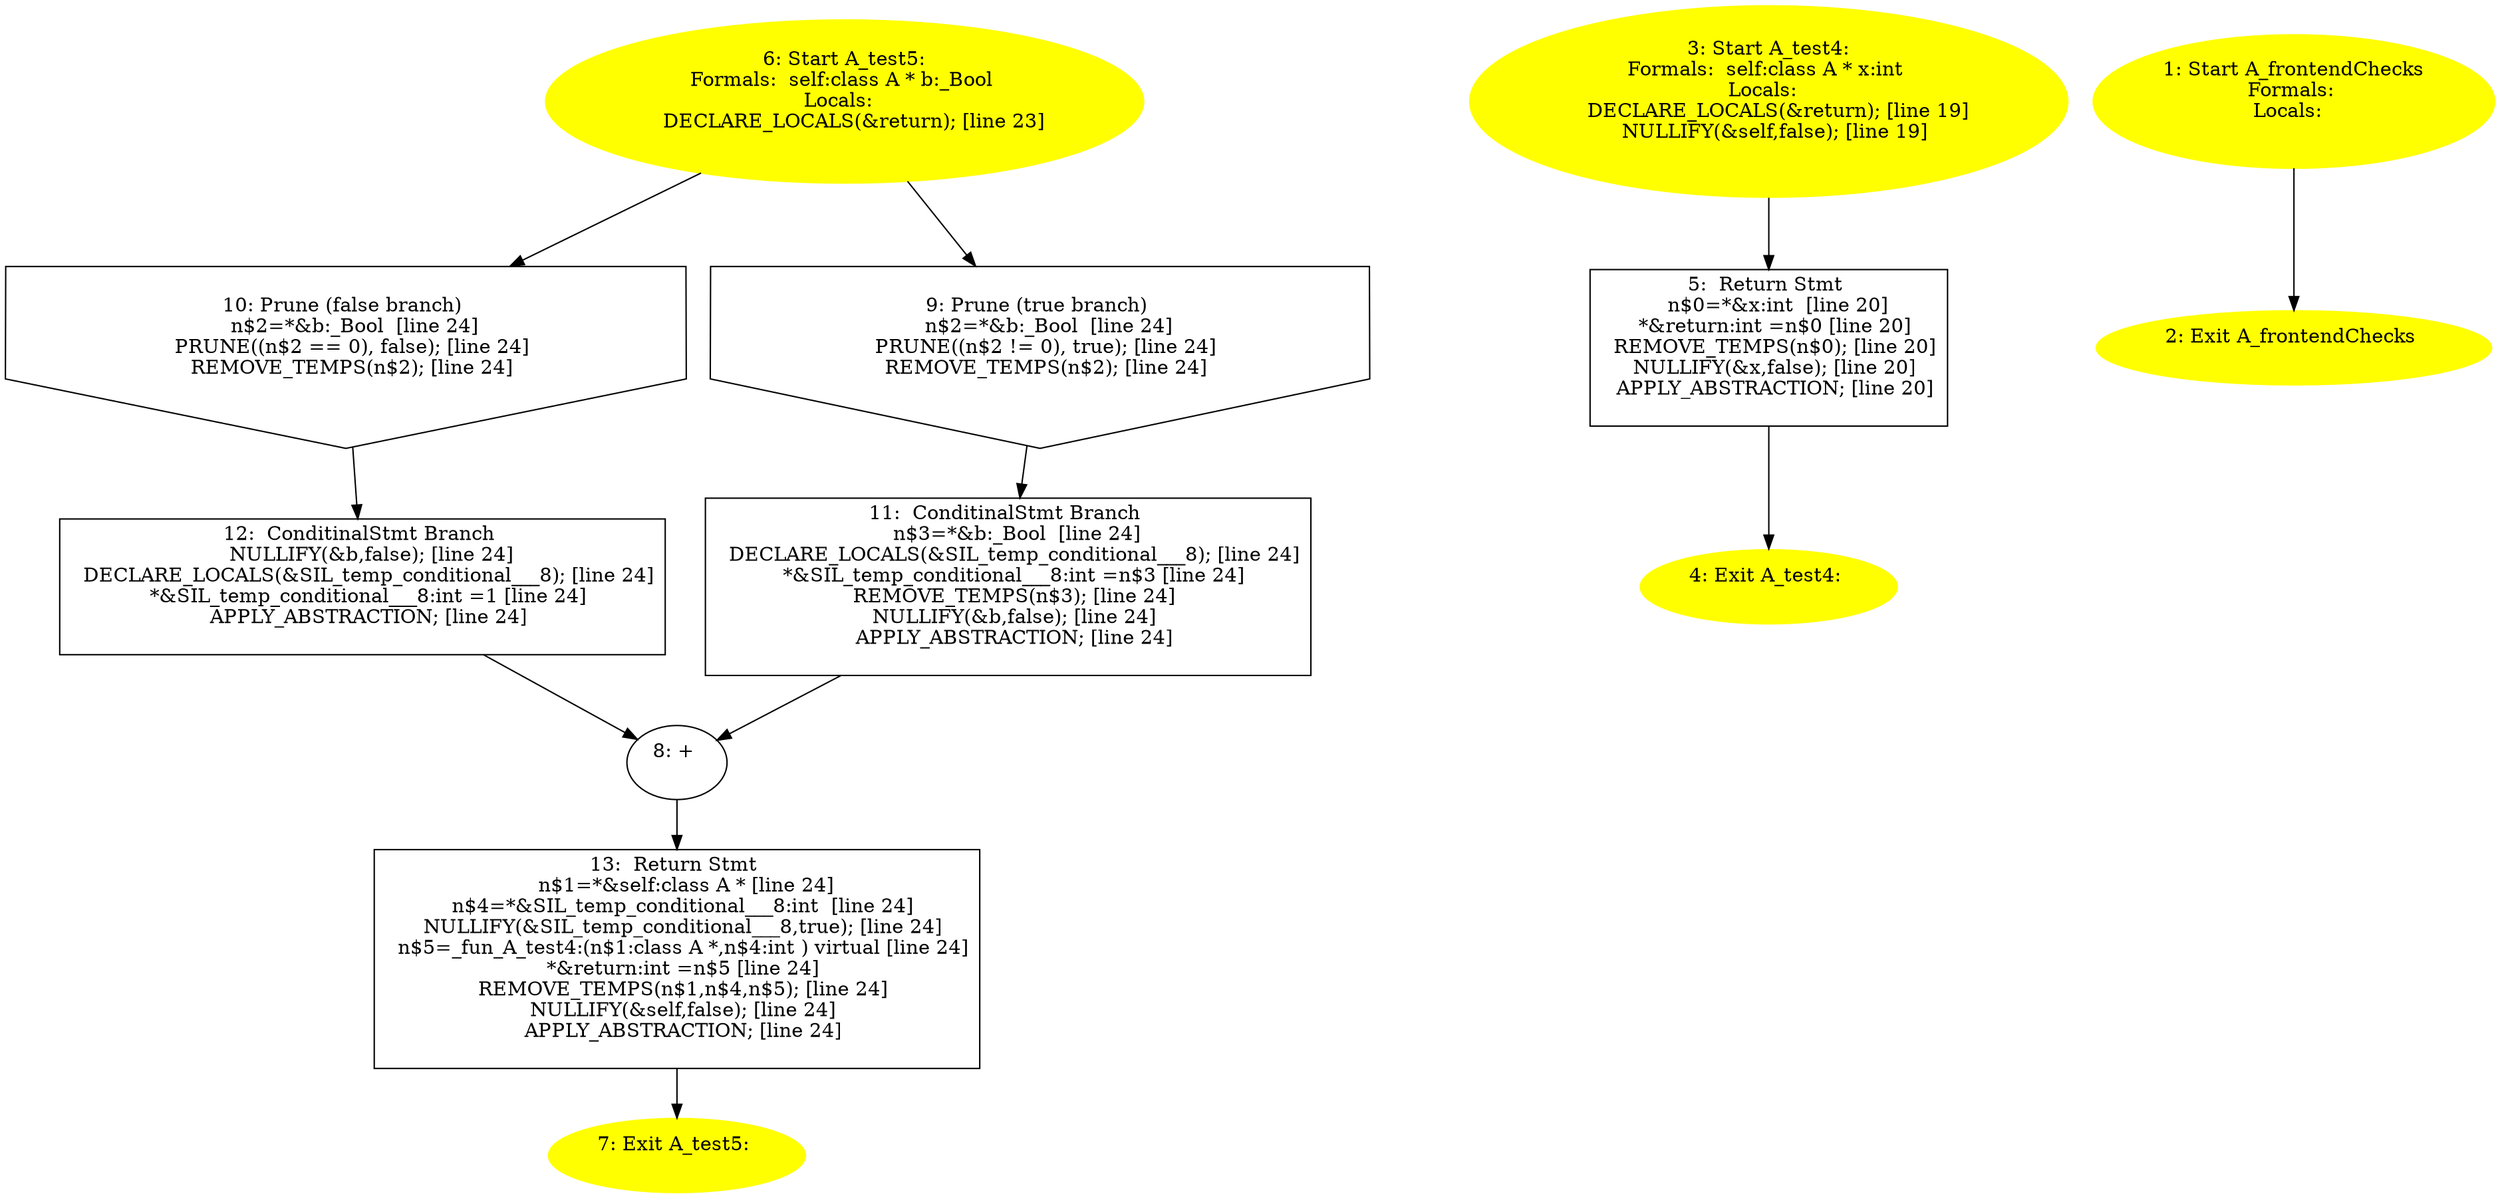 digraph iCFG {
13 [label="13:  Return Stmt \n   n$1=*&self:class A * [line 24]\n  n$4=*&SIL_temp_conditional___8:int  [line 24]\n  NULLIFY(&SIL_temp_conditional___8,true); [line 24]\n  n$5=_fun_A_test4:(n$1:class A *,n$4:int ) virtual [line 24]\n  *&return:int =n$5 [line 24]\n  REMOVE_TEMPS(n$1,n$4,n$5); [line 24]\n  NULLIFY(&self,false); [line 24]\n  APPLY_ABSTRACTION; [line 24]\n " shape="box"]
	

	 13 -> 7 ;
12 [label="12:  ConditinalStmt Branch \n   NULLIFY(&b,false); [line 24]\n  DECLARE_LOCALS(&SIL_temp_conditional___8); [line 24]\n  *&SIL_temp_conditional___8:int =1 [line 24]\n  APPLY_ABSTRACTION; [line 24]\n " shape="box"]
	

	 12 -> 8 ;
11 [label="11:  ConditinalStmt Branch \n   n$3=*&b:_Bool  [line 24]\n  DECLARE_LOCALS(&SIL_temp_conditional___8); [line 24]\n  *&SIL_temp_conditional___8:int =n$3 [line 24]\n  REMOVE_TEMPS(n$3); [line 24]\n  NULLIFY(&b,false); [line 24]\n  APPLY_ABSTRACTION; [line 24]\n " shape="box"]
	

	 11 -> 8 ;
10 [label="10: Prune (false branch) \n   n$2=*&b:_Bool  [line 24]\n  PRUNE((n$2 == 0), false); [line 24]\n  REMOVE_TEMPS(n$2); [line 24]\n " shape="invhouse"]
	

	 10 -> 12 ;
9 [label="9: Prune (true branch) \n   n$2=*&b:_Bool  [line 24]\n  PRUNE((n$2 != 0), true); [line 24]\n  REMOVE_TEMPS(n$2); [line 24]\n " shape="invhouse"]
	

	 9 -> 11 ;
8 [label="8: + \n  " ]
	

	 8 -> 13 ;
7 [label="7: Exit A_test5: \n  " color=yellow style=filled]
	

6 [label="6: Start A_test5:\nFormals:  self:class A * b:_Bool \nLocals:  \n   DECLARE_LOCALS(&return); [line 23]\n " color=yellow style=filled]
	

	 6 -> 9 ;
	 6 -> 10 ;
5 [label="5:  Return Stmt \n   n$0=*&x:int  [line 20]\n  *&return:int =n$0 [line 20]\n  REMOVE_TEMPS(n$0); [line 20]\n  NULLIFY(&x,false); [line 20]\n  APPLY_ABSTRACTION; [line 20]\n " shape="box"]
	

	 5 -> 4 ;
4 [label="4: Exit A_test4: \n  " color=yellow style=filled]
	

3 [label="3: Start A_test4:\nFormals:  self:class A * x:int \nLocals:  \n   DECLARE_LOCALS(&return); [line 19]\n  NULLIFY(&self,false); [line 19]\n " color=yellow style=filled]
	

	 3 -> 5 ;
2 [label="2: Exit A_frontendChecks \n  " color=yellow style=filled]
	

1 [label="1: Start A_frontendChecks\nFormals: \nLocals:  \n  " color=yellow style=filled]
	

	 1 -> 2 ;
}
